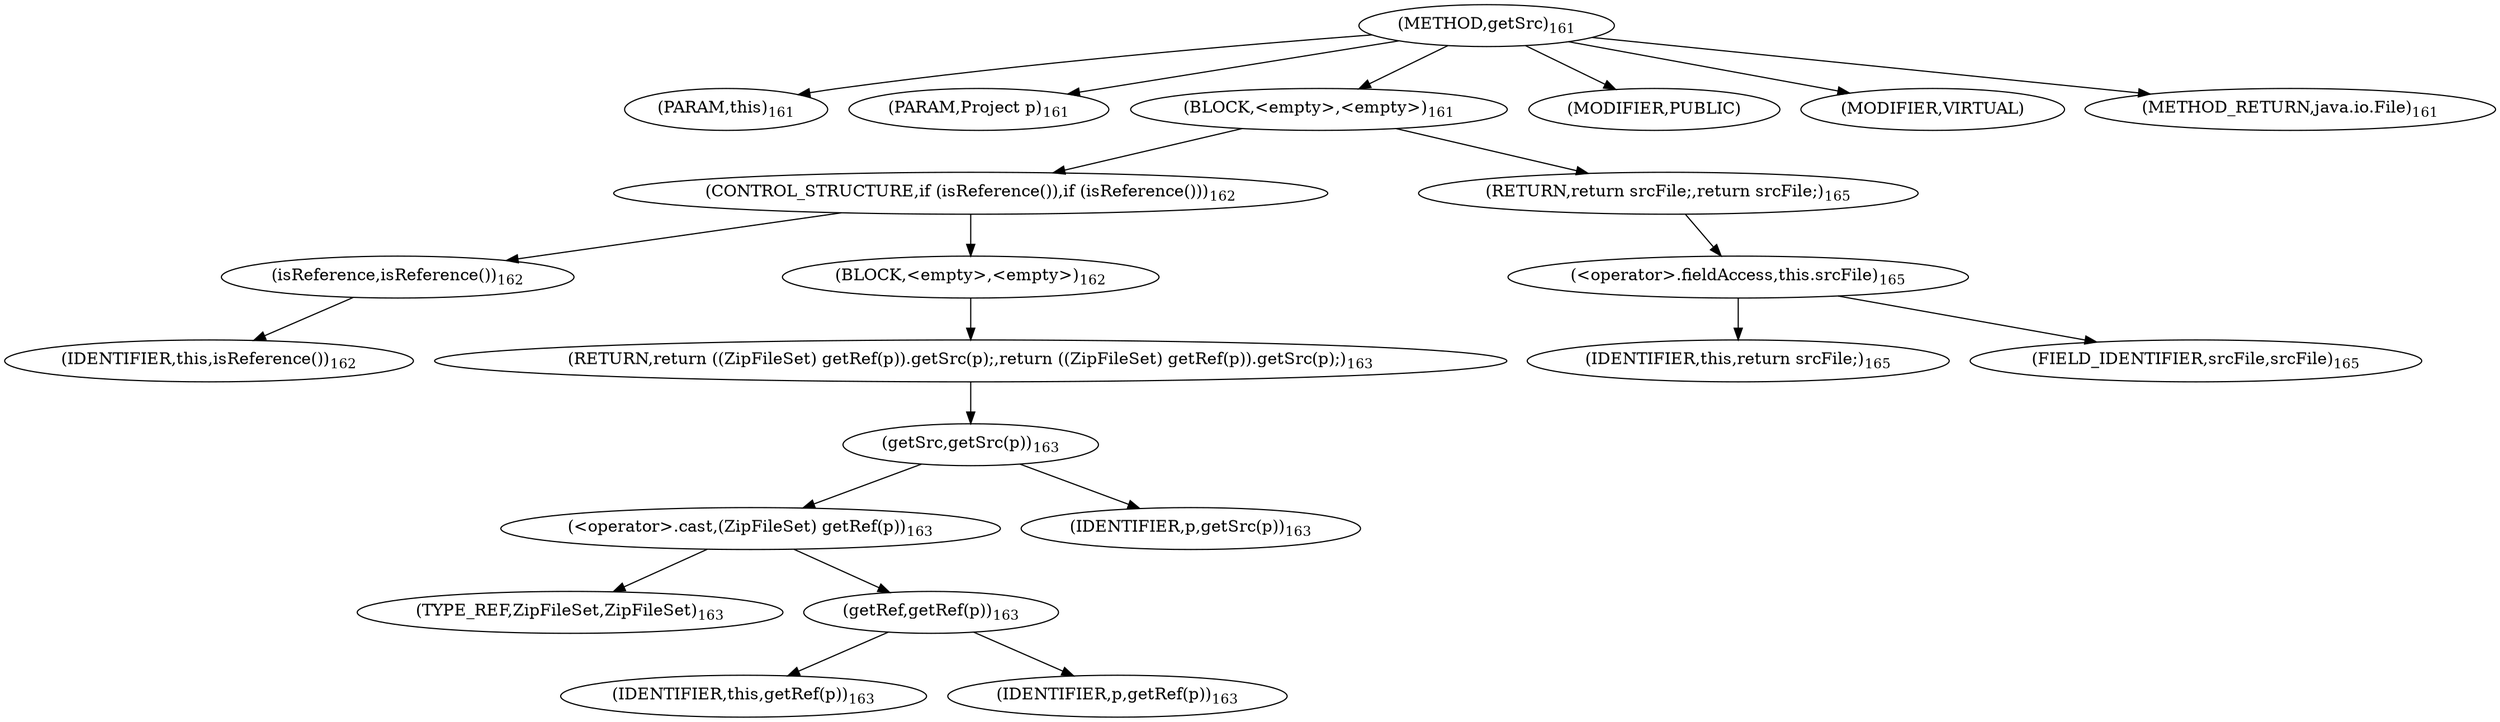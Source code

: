 digraph "getSrc" {  
"383" [label = <(METHOD,getSrc)<SUB>161</SUB>> ]
"17" [label = <(PARAM,this)<SUB>161</SUB>> ]
"384" [label = <(PARAM,Project p)<SUB>161</SUB>> ]
"385" [label = <(BLOCK,&lt;empty&gt;,&lt;empty&gt;)<SUB>161</SUB>> ]
"386" [label = <(CONTROL_STRUCTURE,if (isReference()),if (isReference()))<SUB>162</SUB>> ]
"387" [label = <(isReference,isReference())<SUB>162</SUB>> ]
"16" [label = <(IDENTIFIER,this,isReference())<SUB>162</SUB>> ]
"388" [label = <(BLOCK,&lt;empty&gt;,&lt;empty&gt;)<SUB>162</SUB>> ]
"389" [label = <(RETURN,return ((ZipFileSet) getRef(p)).getSrc(p);,return ((ZipFileSet) getRef(p)).getSrc(p);)<SUB>163</SUB>> ]
"390" [label = <(getSrc,getSrc(p))<SUB>163</SUB>> ]
"391" [label = <(&lt;operator&gt;.cast,(ZipFileSet) getRef(p))<SUB>163</SUB>> ]
"392" [label = <(TYPE_REF,ZipFileSet,ZipFileSet)<SUB>163</SUB>> ]
"393" [label = <(getRef,getRef(p))<SUB>163</SUB>> ]
"18" [label = <(IDENTIFIER,this,getRef(p))<SUB>163</SUB>> ]
"394" [label = <(IDENTIFIER,p,getRef(p))<SUB>163</SUB>> ]
"395" [label = <(IDENTIFIER,p,getSrc(p))<SUB>163</SUB>> ]
"396" [label = <(RETURN,return srcFile;,return srcFile;)<SUB>165</SUB>> ]
"397" [label = <(&lt;operator&gt;.fieldAccess,this.srcFile)<SUB>165</SUB>> ]
"398" [label = <(IDENTIFIER,this,return srcFile;)<SUB>165</SUB>> ]
"399" [label = <(FIELD_IDENTIFIER,srcFile,srcFile)<SUB>165</SUB>> ]
"400" [label = <(MODIFIER,PUBLIC)> ]
"401" [label = <(MODIFIER,VIRTUAL)> ]
"402" [label = <(METHOD_RETURN,java.io.File)<SUB>161</SUB>> ]
  "383" -> "17" 
  "383" -> "384" 
  "383" -> "385" 
  "383" -> "400" 
  "383" -> "401" 
  "383" -> "402" 
  "385" -> "386" 
  "385" -> "396" 
  "386" -> "387" 
  "386" -> "388" 
  "387" -> "16" 
  "388" -> "389" 
  "389" -> "390" 
  "390" -> "391" 
  "390" -> "395" 
  "391" -> "392" 
  "391" -> "393" 
  "393" -> "18" 
  "393" -> "394" 
  "396" -> "397" 
  "397" -> "398" 
  "397" -> "399" 
}

